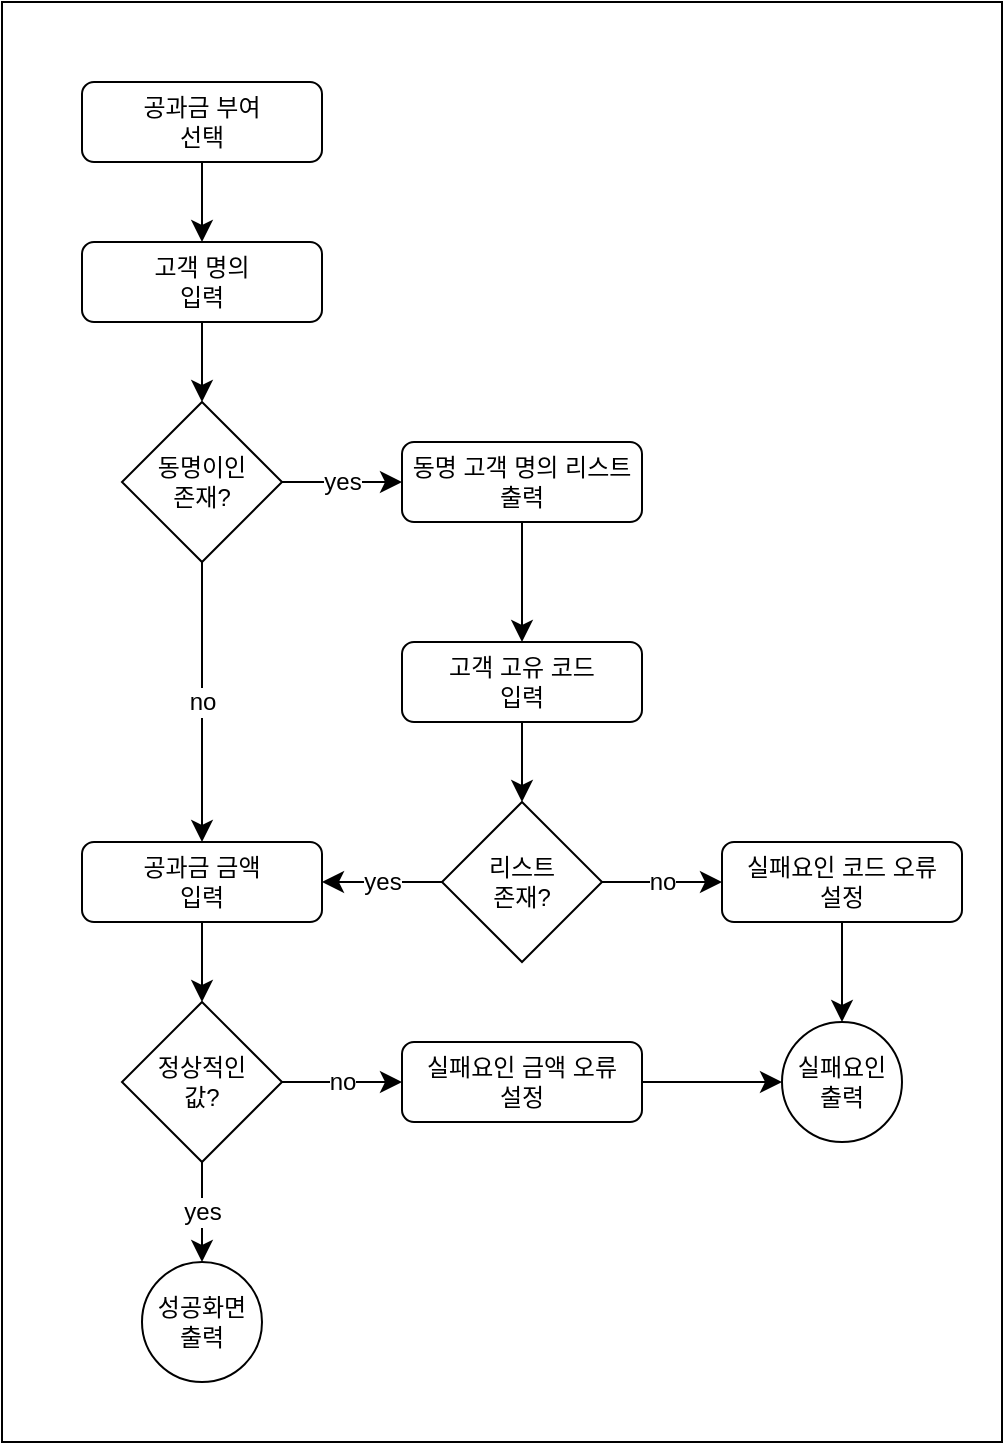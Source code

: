 <mxfile version="21.0.2" type="device"><diagram id="C5RBs43oDa-KdzZeNtuy" name="Page-1"><mxGraphModel dx="1167" dy="701" grid="1" gridSize="10" guides="1" tooltips="1" connect="1" arrows="1" fold="1" page="1" pageScale="1" pageWidth="827" pageHeight="1169" math="0" shadow="0"><root><mxCell id="WIyWlLk6GJQsqaUBKTNV-0"/><mxCell id="WIyWlLk6GJQsqaUBKTNV-1" parent="WIyWlLk6GJQsqaUBKTNV-0"/><mxCell id="X0tIqlVyDbl_2j5wbTXA-27" value="" style="rounded=0;whiteSpace=wrap;html=1;fontSize=16;" vertex="1" parent="WIyWlLk6GJQsqaUBKTNV-1"><mxGeometry width="500" height="720" as="geometry"/></mxCell><mxCell id="X0tIqlVyDbl_2j5wbTXA-12" style="edgeStyle=none;curved=1;rounded=0;orthogonalLoop=1;jettySize=auto;html=1;exitX=0.5;exitY=1;exitDx=0;exitDy=0;entryX=0.5;entryY=0;entryDx=0;entryDy=0;fontSize=12;startSize=8;endSize=8;" edge="1" parent="WIyWlLk6GJQsqaUBKTNV-1" source="WIyWlLk6GJQsqaUBKTNV-3" target="X0tIqlVyDbl_2j5wbTXA-0"><mxGeometry relative="1" as="geometry"/></mxCell><mxCell id="WIyWlLk6GJQsqaUBKTNV-3" value="공과금 부여&lt;br&gt;선택" style="rounded=1;whiteSpace=wrap;html=1;fontSize=12;glass=0;strokeWidth=1;shadow=0;" parent="WIyWlLk6GJQsqaUBKTNV-1" vertex="1"><mxGeometry x="40" y="40" width="120" height="40" as="geometry"/></mxCell><mxCell id="X0tIqlVyDbl_2j5wbTXA-13" style="edgeStyle=none;curved=1;rounded=0;orthogonalLoop=1;jettySize=auto;html=1;exitX=0.5;exitY=1;exitDx=0;exitDy=0;fontSize=12;startSize=8;endSize=8;" edge="1" parent="WIyWlLk6GJQsqaUBKTNV-1" source="X0tIqlVyDbl_2j5wbTXA-0" target="X0tIqlVyDbl_2j5wbTXA-1"><mxGeometry relative="1" as="geometry"/></mxCell><mxCell id="X0tIqlVyDbl_2j5wbTXA-0" value="고객 명의&lt;br&gt;입력" style="rounded=1;whiteSpace=wrap;html=1;fontSize=12;glass=0;strokeWidth=1;shadow=0;" vertex="1" parent="WIyWlLk6GJQsqaUBKTNV-1"><mxGeometry x="40" y="120" width="120" height="40" as="geometry"/></mxCell><mxCell id="X0tIqlVyDbl_2j5wbTXA-8" value="no" style="edgeStyle=none;curved=1;rounded=0;orthogonalLoop=1;jettySize=auto;html=1;exitX=0.5;exitY=1;exitDx=0;exitDy=0;entryX=0.5;entryY=0;entryDx=0;entryDy=0;fontSize=12;startSize=8;endSize=8;" edge="1" parent="WIyWlLk6GJQsqaUBKTNV-1" source="X0tIqlVyDbl_2j5wbTXA-1" target="X0tIqlVyDbl_2j5wbTXA-3"><mxGeometry relative="1" as="geometry"/></mxCell><mxCell id="X0tIqlVyDbl_2j5wbTXA-9" value="yes" style="edgeStyle=none;curved=1;rounded=0;orthogonalLoop=1;jettySize=auto;html=1;exitX=1;exitY=0.5;exitDx=0;exitDy=0;entryX=0;entryY=0.5;entryDx=0;entryDy=0;fontSize=12;startSize=8;endSize=8;" edge="1" parent="WIyWlLk6GJQsqaUBKTNV-1" source="X0tIqlVyDbl_2j5wbTXA-1" target="X0tIqlVyDbl_2j5wbTXA-2"><mxGeometry relative="1" as="geometry"/></mxCell><mxCell id="X0tIqlVyDbl_2j5wbTXA-1" value="동명이인&lt;br&gt;존재?" style="rhombus;whiteSpace=wrap;html=1;fontSize=12;" vertex="1" parent="WIyWlLk6GJQsqaUBKTNV-1"><mxGeometry x="60" y="200" width="80" height="80" as="geometry"/></mxCell><mxCell id="X0tIqlVyDbl_2j5wbTXA-14" style="edgeStyle=none;curved=1;rounded=0;orthogonalLoop=1;jettySize=auto;html=1;exitX=0.5;exitY=1;exitDx=0;exitDy=0;entryX=0.5;entryY=0;entryDx=0;entryDy=0;fontSize=12;startSize=8;endSize=8;" edge="1" parent="WIyWlLk6GJQsqaUBKTNV-1" source="X0tIqlVyDbl_2j5wbTXA-2" target="X0tIqlVyDbl_2j5wbTXA-4"><mxGeometry relative="1" as="geometry"/></mxCell><mxCell id="X0tIqlVyDbl_2j5wbTXA-2" value="동명 고객 명의 리스트&lt;br&gt;출력" style="rounded=1;whiteSpace=wrap;html=1;fontSize=12;glass=0;strokeWidth=1;shadow=0;" vertex="1" parent="WIyWlLk6GJQsqaUBKTNV-1"><mxGeometry x="200" y="220" width="120" height="40" as="geometry"/></mxCell><mxCell id="X0tIqlVyDbl_2j5wbTXA-16" style="edgeStyle=none;curved=1;rounded=0;orthogonalLoop=1;jettySize=auto;html=1;exitX=0.5;exitY=1;exitDx=0;exitDy=0;fontSize=12;startSize=8;endSize=8;entryX=0.5;entryY=0;entryDx=0;entryDy=0;" edge="1" parent="WIyWlLk6GJQsqaUBKTNV-1" source="X0tIqlVyDbl_2j5wbTXA-3" target="X0tIqlVyDbl_2j5wbTXA-11"><mxGeometry relative="1" as="geometry"><mxPoint x="100" y="500" as="targetPoint"/></mxGeometry></mxCell><mxCell id="X0tIqlVyDbl_2j5wbTXA-3" value="공과금 금액&lt;br&gt;입력" style="rounded=1;whiteSpace=wrap;html=1;fontSize=12;glass=0;strokeWidth=1;shadow=0;" vertex="1" parent="WIyWlLk6GJQsqaUBKTNV-1"><mxGeometry x="40" y="420" width="120" height="40" as="geometry"/></mxCell><mxCell id="X0tIqlVyDbl_2j5wbTXA-15" style="edgeStyle=none;curved=1;rounded=0;orthogonalLoop=1;jettySize=auto;html=1;exitX=0.5;exitY=1;exitDx=0;exitDy=0;entryX=0.5;entryY=0;entryDx=0;entryDy=0;fontSize=12;startSize=8;endSize=8;" edge="1" parent="WIyWlLk6GJQsqaUBKTNV-1" source="X0tIqlVyDbl_2j5wbTXA-4" target="X0tIqlVyDbl_2j5wbTXA-5"><mxGeometry relative="1" as="geometry"/></mxCell><mxCell id="X0tIqlVyDbl_2j5wbTXA-4" value="고객 고유 코드&lt;br&gt;입력" style="rounded=1;whiteSpace=wrap;html=1;fontSize=12;glass=0;strokeWidth=1;shadow=0;" vertex="1" parent="WIyWlLk6GJQsqaUBKTNV-1"><mxGeometry x="200" y="320" width="120" height="40" as="geometry"/></mxCell><mxCell id="X0tIqlVyDbl_2j5wbTXA-10" value="yes" style="edgeStyle=none;curved=1;rounded=0;orthogonalLoop=1;jettySize=auto;html=1;exitX=0;exitY=0.5;exitDx=0;exitDy=0;entryX=1;entryY=0.5;entryDx=0;entryDy=0;fontSize=12;startSize=8;endSize=8;" edge="1" parent="WIyWlLk6GJQsqaUBKTNV-1" source="X0tIqlVyDbl_2j5wbTXA-5" target="X0tIqlVyDbl_2j5wbTXA-3"><mxGeometry relative="1" as="geometry"/></mxCell><mxCell id="X0tIqlVyDbl_2j5wbTXA-24" value="no" style="edgeStyle=none;curved=1;rounded=0;orthogonalLoop=1;jettySize=auto;html=1;exitX=1;exitY=0.5;exitDx=0;exitDy=0;entryX=0;entryY=0.5;entryDx=0;entryDy=0;fontSize=12;startSize=8;endSize=8;" edge="1" parent="WIyWlLk6GJQsqaUBKTNV-1" source="X0tIqlVyDbl_2j5wbTXA-5" target="X0tIqlVyDbl_2j5wbTXA-19"><mxGeometry relative="1" as="geometry"/></mxCell><mxCell id="X0tIqlVyDbl_2j5wbTXA-5" value="리스트&lt;br&gt;존재?" style="rhombus;whiteSpace=wrap;html=1;fontSize=12;" vertex="1" parent="WIyWlLk6GJQsqaUBKTNV-1"><mxGeometry x="220" y="400" width="80" height="80" as="geometry"/></mxCell><mxCell id="X0tIqlVyDbl_2j5wbTXA-18" value="yes" style="edgeStyle=none;curved=1;rounded=0;orthogonalLoop=1;jettySize=auto;html=1;exitX=0.5;exitY=1;exitDx=0;exitDy=0;entryX=0.5;entryY=0;entryDx=0;entryDy=0;fontSize=12;startSize=8;endSize=8;" edge="1" parent="WIyWlLk6GJQsqaUBKTNV-1" source="X0tIqlVyDbl_2j5wbTXA-11" target="X0tIqlVyDbl_2j5wbTXA-17"><mxGeometry relative="1" as="geometry"/></mxCell><mxCell id="X0tIqlVyDbl_2j5wbTXA-23" value="no" style="edgeStyle=none;curved=1;rounded=0;orthogonalLoop=1;jettySize=auto;html=1;exitX=1;exitY=0.5;exitDx=0;exitDy=0;entryX=0;entryY=0.5;entryDx=0;entryDy=0;fontSize=12;startSize=8;endSize=8;" edge="1" parent="WIyWlLk6GJQsqaUBKTNV-1" source="X0tIqlVyDbl_2j5wbTXA-11" target="X0tIqlVyDbl_2j5wbTXA-20"><mxGeometry relative="1" as="geometry"/></mxCell><mxCell id="X0tIqlVyDbl_2j5wbTXA-11" value="정상적인&lt;br&gt;값?" style="rhombus;whiteSpace=wrap;html=1;fontSize=12;" vertex="1" parent="WIyWlLk6GJQsqaUBKTNV-1"><mxGeometry x="60" y="500" width="80" height="80" as="geometry"/></mxCell><mxCell id="X0tIqlVyDbl_2j5wbTXA-17" value="성공화면&lt;br style=&quot;font-size: 12px;&quot;&gt;출력" style="ellipse;whiteSpace=wrap;html=1;fontSize=12;" vertex="1" parent="WIyWlLk6GJQsqaUBKTNV-1"><mxGeometry x="70" y="630" width="60" height="60" as="geometry"/></mxCell><mxCell id="X0tIqlVyDbl_2j5wbTXA-25" style="edgeStyle=none;curved=1;rounded=0;orthogonalLoop=1;jettySize=auto;html=1;exitX=0.5;exitY=1;exitDx=0;exitDy=0;entryX=0.5;entryY=0;entryDx=0;entryDy=0;fontSize=12;startSize=8;endSize=8;" edge="1" parent="WIyWlLk6GJQsqaUBKTNV-1" source="X0tIqlVyDbl_2j5wbTXA-19" target="X0tIqlVyDbl_2j5wbTXA-22"><mxGeometry relative="1" as="geometry"/></mxCell><mxCell id="X0tIqlVyDbl_2j5wbTXA-19" value="실패요인 코드 오류&lt;br&gt;설정" style="rounded=1;whiteSpace=wrap;html=1;fontSize=12;glass=0;strokeWidth=1;shadow=0;" vertex="1" parent="WIyWlLk6GJQsqaUBKTNV-1"><mxGeometry x="360" y="420" width="120" height="40" as="geometry"/></mxCell><mxCell id="X0tIqlVyDbl_2j5wbTXA-26" style="edgeStyle=none;curved=1;rounded=0;orthogonalLoop=1;jettySize=auto;html=1;exitX=1;exitY=0.5;exitDx=0;exitDy=0;entryX=0;entryY=0.5;entryDx=0;entryDy=0;fontSize=12;startSize=8;endSize=8;" edge="1" parent="WIyWlLk6GJQsqaUBKTNV-1" source="X0tIqlVyDbl_2j5wbTXA-20" target="X0tIqlVyDbl_2j5wbTXA-22"><mxGeometry relative="1" as="geometry"/></mxCell><mxCell id="X0tIqlVyDbl_2j5wbTXA-20" value="실패요인 금액 오류&lt;br&gt;설정" style="rounded=1;whiteSpace=wrap;html=1;fontSize=12;glass=0;strokeWidth=1;shadow=0;" vertex="1" parent="WIyWlLk6GJQsqaUBKTNV-1"><mxGeometry x="200" y="520" width="120" height="40" as="geometry"/></mxCell><mxCell id="X0tIqlVyDbl_2j5wbTXA-22" value="실패요인&lt;br&gt;출력" style="ellipse;whiteSpace=wrap;html=1;fontSize=12;" vertex="1" parent="WIyWlLk6GJQsqaUBKTNV-1"><mxGeometry x="390" y="510" width="60" height="60" as="geometry"/></mxCell></root></mxGraphModel></diagram></mxfile>